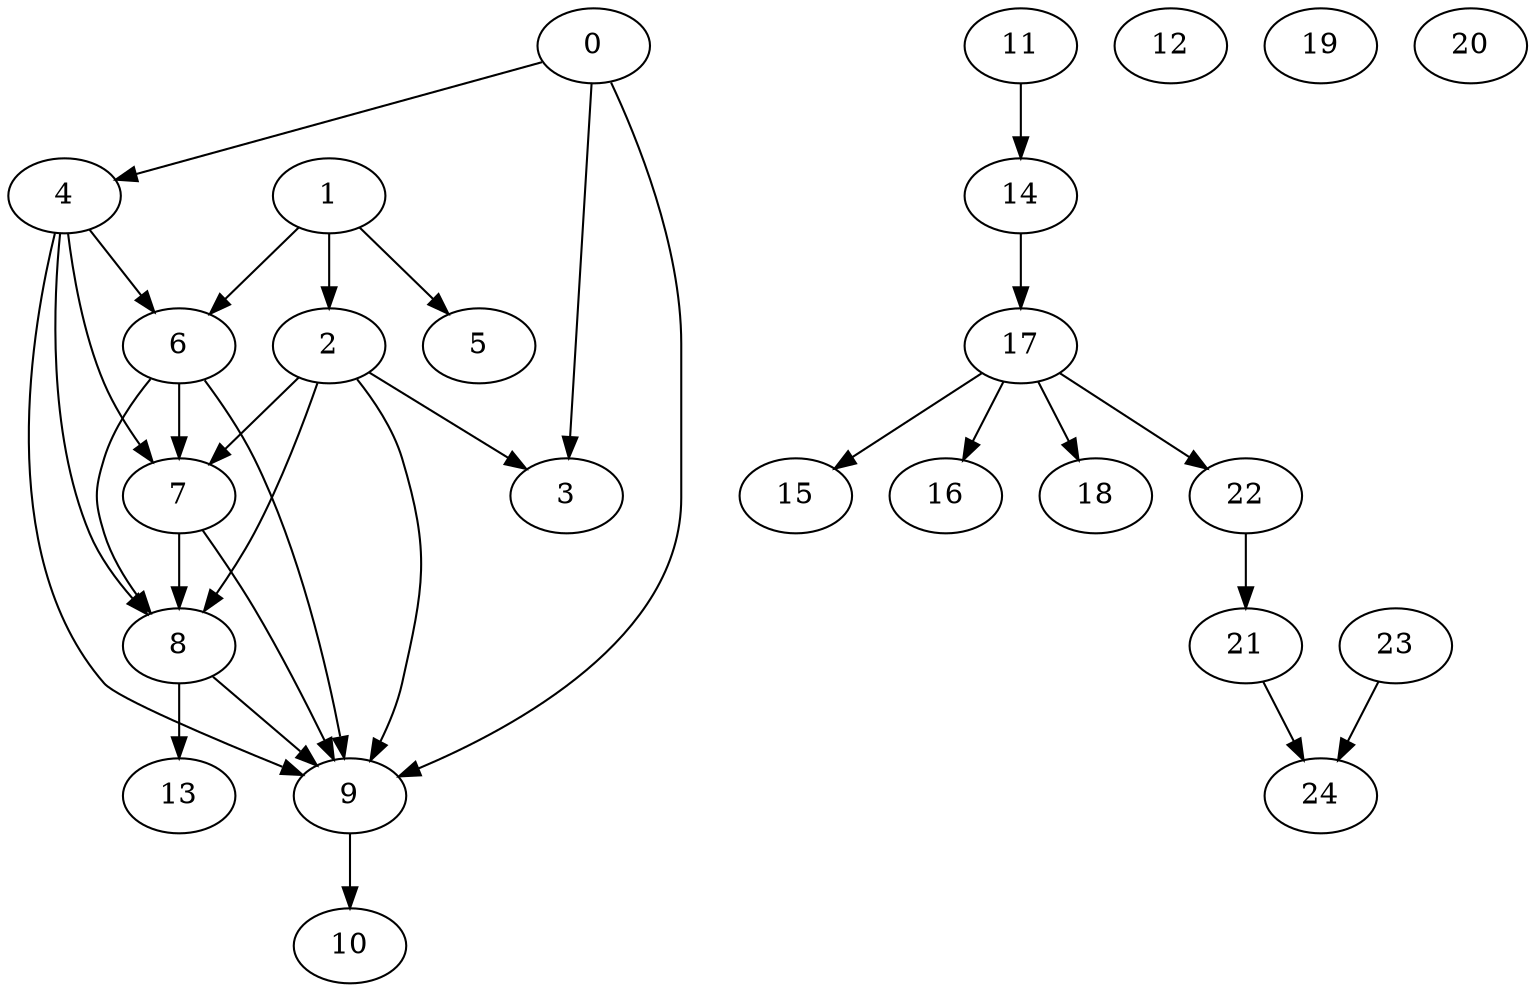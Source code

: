 digraph "Random_Nodes_10_Density_1.90_CCR_10.00_WeightType_Random" {
	0	 [Weight=6];
	3	 [Weight=10];
	0 -> 3	 [Weight=34];
	4	 [Weight=3];
	0 -> 4	 [Weight=24];
	9	 [Weight=8];
	0 -> 9	 [Weight=44];
	1	 [Weight=5];
	2	 [Weight=5];
	1 -> 2	 [Weight=48];
	5	 [Weight=7];
	1 -> 5	 [Weight=19];
	6	 [Weight=8];
	1 -> 6	 [Weight=39];
	2 -> 3	 [Weight=10];
	7	 [Weight=3];
	2 -> 7	 [Weight=48];
	8	 [Weight=8];
	2 -> 8	 [Weight=48];
	4 -> 6	 [Weight=10];
	4 -> 7	 [Weight=48];
	4 -> 8	 [Weight=48];
	4 -> 9	 [Weight=39];
	6 -> 7	 [Weight=15];
	6 -> 8	 [Weight=39];
	6 -> 9	 [Weight=29];
	7 -> 8	 [Weight=15];
	7 -> 9	 [Weight=34];
	8 -> 9	 [Weight=39];
	10	 [Weight=10];
	11	 [Weight=6];
	12	 [Weight=9];
	13	 [Weight=1];
	14	 [Weight=11];
	9 -> 10	 [Weight=48];
	11 -> 14	 [Weight=39];
	8 -> 13	 [Weight=15];
	2 -> 9	 [Weight=29];
	15	 [Weight=10];
	16	 [Weight=6];
	17	 [Weight=10];
	18	 [Weight=10];
	19	 [Weight=6];
	20	 [Weight=10];
	21	 [Weight=6];
	22	 [Weight=10];
	23	 [Weight=10];
	24	 [Weight=6];
	17 -> 18	 [Weight=15];
	17 -> 16	 [Weight=14];
	17 -> 15	 [Weight=15];
	17 -> 22	 [Weight=15];
	22 -> 21	 [Weight=15];
	21 -> 24	 [Weight=15];
	23 -> 24	 [Weight=15];
	14 -> 17	 [Weight=15];
}